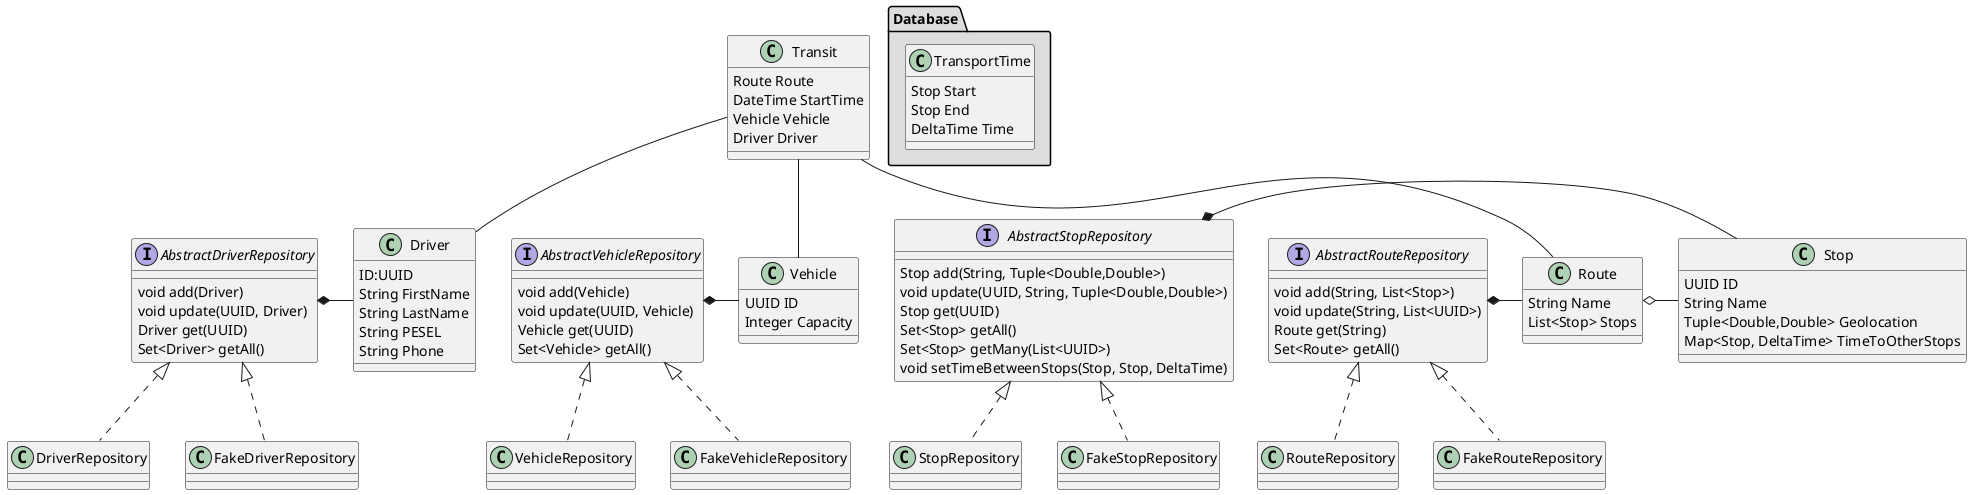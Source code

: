 @startuml
'https://plantuml.com/class-diagram

'abstract class AbstractList
'abstract AbstractCollection
'interface List
'interface Collection
'
'List <|-- AbstractList
'Collection <|-- AbstractCollection
'
'Collection <|- List
'AbstractCollection <|- AbstractList
'AbstractList <|-- ArrayList
'
'class ArrayList {
'Object[] elementData
'size()
'}
'
'enum TimeUnit {
'DAYS
'HOURS
'MINUTES
'}

package Database #DDDDDD {

    class TransportTime{
    Stop Start
    Stop End
    DeltaTime Time
    }

}

class Stop{
UUID ID
String Name
Tuple<Double,Double> Geolocation
Map<Stop, DeltaTime> TimeToOtherStops
}



class Route {
 String Name
 List<Stop> Stops
}



class Transit{
Route Route
DateTime StartTime
Vehicle Vehicle
Driver Driver
}

class Vehicle{
UUID ID
Integer Capacity
}

class Driver{
ID:UUID
String FirstName
String LastName
String PESEL
String Phone
}

interface AbstractDriverRepository{
 void add(Driver)
 void update(UUID, Driver)
 Driver get(UUID)
 Set<Driver> getAll()
}

class DriverRepository implements AbstractDriverRepository
class FakeDriverRepository implements AbstractDriverRepository

AbstractDriverRepository *- Driver


interface AbstractVehicleRepository{
 void add(Vehicle)
 void update(UUID, Vehicle)
 Vehicle get(UUID)
 Set<Vehicle> getAll()
}

class VehicleRepository implements AbstractVehicleRepository
class FakeVehicleRepository implements AbstractVehicleRepository


AbstractVehicleRepository *- Vehicle


interface AbstractRouteRepository{
 void add(String, List<Stop>)
 void update(String, List<UUID>)
 Route get(String)
 Set<Route> getAll()
}

class RouteRepository implements AbstractRouteRepository
class FakeRouteRepository implements AbstractRouteRepository


AbstractRouteRepository *- Route

interface AbstractStopRepository{
 Stop add(String, Tuple<Double,Double>)
 void update(UUID, String, Tuple<Double,Double>)
 Stop get(UUID)
 Set<Stop> getAll()
 Set<Stop> getMany(List<UUID>)
 void setTimeBetweenStops(Stop, Stop, DeltaTime)
}

AbstractStopRepository *- Stop
class StopRepository implements AbstractStopRepository
class FakeStopRepository implements AbstractStopRepository

Route o- Stop

Transit -- Route
Transit -- Vehicle
Transit -- Driver



@enduml